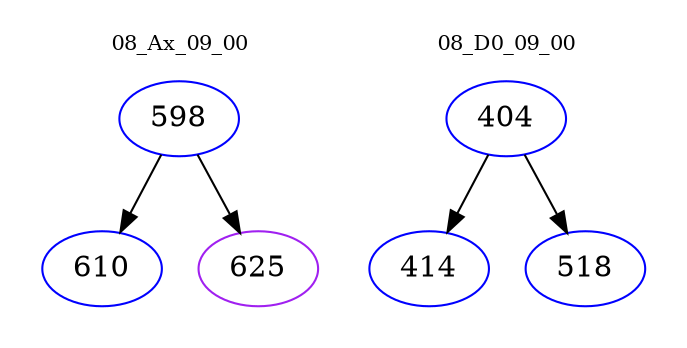 digraph{
subgraph cluster_0 {
color = white
label = "08_Ax_09_00";
fontsize=10;
T0_598 [label="598", color="blue"]
T0_598 -> T0_610 [color="black"]
T0_610 [label="610", color="blue"]
T0_598 -> T0_625 [color="black"]
T0_625 [label="625", color="purple"]
}
subgraph cluster_1 {
color = white
label = "08_D0_09_00";
fontsize=10;
T1_404 [label="404", color="blue"]
T1_404 -> T1_414 [color="black"]
T1_414 [label="414", color="blue"]
T1_404 -> T1_518 [color="black"]
T1_518 [label="518", color="blue"]
}
}
